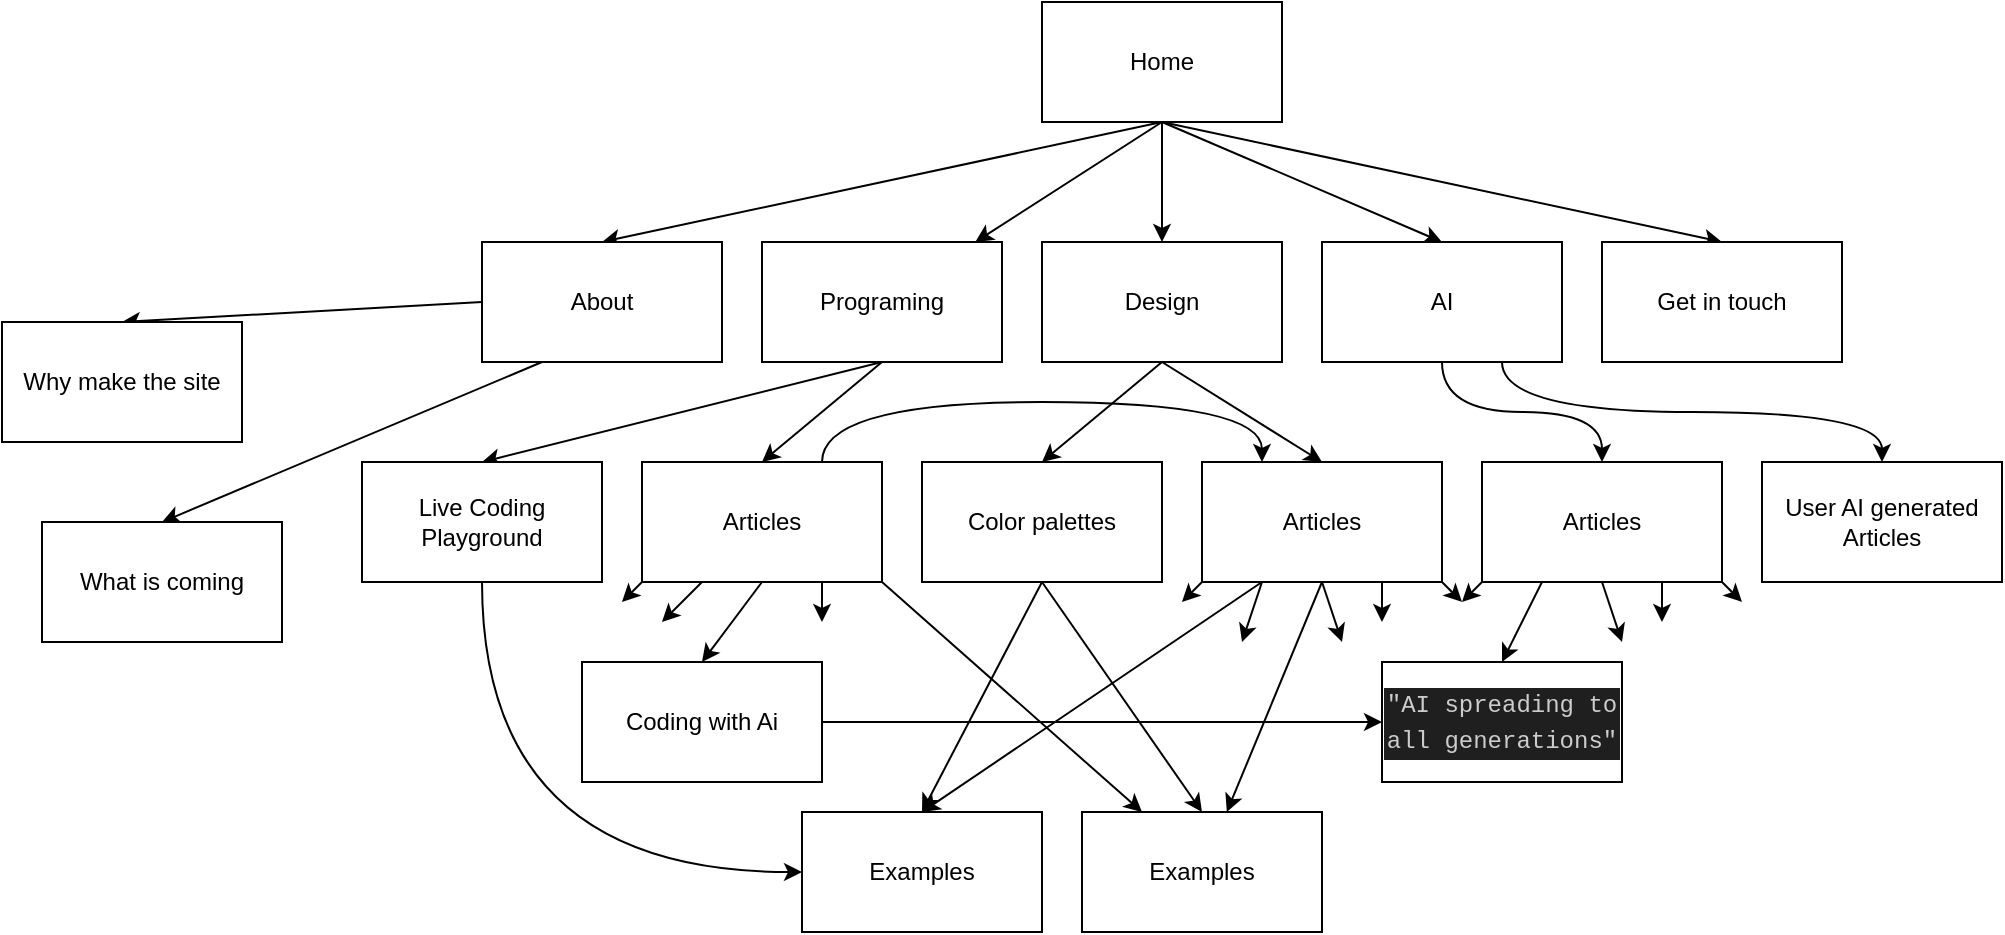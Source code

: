 <mxfile>
    <diagram id="jr0GY1kdWdllAI7pyRX1" name="Page-1">
        <mxGraphModel dx="1553" dy="579" grid="1" gridSize="10" guides="1" tooltips="1" connect="1" arrows="1" fold="1" page="1" pageScale="1" pageWidth="827" pageHeight="1169" math="0" shadow="0">
            <root>
                <mxCell id="0"/>
                <mxCell id="1" parent="0"/>
                <mxCell id="14" value="" style="edgeStyle=none;html=1;exitX=0.5;exitY=1;exitDx=0;exitDy=0;" edge="1" parent="1" source="2" target="6">
                    <mxGeometry relative="1" as="geometry"/>
                </mxCell>
                <mxCell id="17" style="edgeStyle=none;html=1;exitX=0.5;exitY=1;exitDx=0;exitDy=0;entryX=0.5;entryY=0;entryDx=0;entryDy=0;" edge="1" parent="1" source="2" target="16">
                    <mxGeometry relative="1" as="geometry"/>
                </mxCell>
                <mxCell id="21" style="edgeStyle=none;html=1;exitX=0.5;exitY=1;exitDx=0;exitDy=0;" edge="1" parent="1" source="2" target="20">
                    <mxGeometry relative="1" as="geometry"/>
                </mxCell>
                <mxCell id="23" style="edgeStyle=none;html=1;exitX=0.5;exitY=1;exitDx=0;exitDy=0;entryX=0.5;entryY=0;entryDx=0;entryDy=0;" edge="1" parent="1" source="2" target="22">
                    <mxGeometry relative="1" as="geometry"/>
                </mxCell>
                <mxCell id="24" style="edgeStyle=none;html=1;exitX=0.5;exitY=1;exitDx=0;exitDy=0;entryX=0.5;entryY=0;entryDx=0;entryDy=0;" edge="1" parent="1" source="2" target="25">
                    <mxGeometry relative="1" as="geometry">
                        <mxPoint x="650" y="280" as="targetPoint"/>
                    </mxGeometry>
                </mxCell>
                <mxCell id="2" value="Home" style="rounded=0;whiteSpace=wrap;html=1;" vertex="1" parent="1">
                    <mxGeometry x="300" y="150" width="120" height="60" as="geometry"/>
                </mxCell>
                <mxCell id="31" style="edgeStyle=none;html=1;exitX=0.5;exitY=1;exitDx=0;exitDy=0;entryX=0.5;entryY=0;entryDx=0;entryDy=0;" edge="1" parent="1" source="6" target="32">
                    <mxGeometry relative="1" as="geometry">
                        <mxPoint x="160" y="380" as="targetPoint"/>
                    </mxGeometry>
                </mxCell>
                <mxCell id="33" style="edgeStyle=none;html=1;exitX=0.5;exitY=1;exitDx=0;exitDy=0;entryX=0.5;entryY=0;entryDx=0;entryDy=0;" edge="1" parent="1" source="6" target="34">
                    <mxGeometry relative="1" as="geometry">
                        <mxPoint x="260" y="380" as="targetPoint"/>
                    </mxGeometry>
                </mxCell>
                <mxCell id="6" value="Programing" style="rounded=0;whiteSpace=wrap;html=1;" vertex="1" parent="1">
                    <mxGeometry x="160" y="270" width="120" height="60" as="geometry"/>
                </mxCell>
                <mxCell id="26" style="edgeStyle=none;html=1;exitX=0;exitY=0.5;exitDx=0;exitDy=0;entryX=0.5;entryY=0;entryDx=0;entryDy=0;" edge="1" parent="1" source="16" target="27">
                    <mxGeometry relative="1" as="geometry">
                        <mxPoint x="-80" y="370" as="targetPoint"/>
                    </mxGeometry>
                </mxCell>
                <mxCell id="28" style="edgeStyle=none;html=1;exitX=0.25;exitY=1;exitDx=0;exitDy=0;entryX=0.5;entryY=0;entryDx=0;entryDy=0;" edge="1" parent="1" source="16" target="29">
                    <mxGeometry relative="1" as="geometry">
                        <mxPoint x="-30" y="450" as="targetPoint"/>
                    </mxGeometry>
                </mxCell>
                <mxCell id="16" value="About" style="rounded=0;whiteSpace=wrap;html=1;" vertex="1" parent="1">
                    <mxGeometry x="20" y="270" width="120" height="60" as="geometry"/>
                </mxCell>
                <mxCell id="43" style="edgeStyle=none;html=1;exitX=0.5;exitY=1;exitDx=0;exitDy=0;entryX=0.5;entryY=0;entryDx=0;entryDy=0;" edge="1" parent="1" source="20" target="42">
                    <mxGeometry relative="1" as="geometry"/>
                </mxCell>
                <mxCell id="48" style="edgeStyle=none;html=1;exitX=0.5;exitY=1;exitDx=0;exitDy=0;entryX=0.5;entryY=0;entryDx=0;entryDy=0;" edge="1" parent="1" source="20" target="57">
                    <mxGeometry relative="1" as="geometry">
                        <mxPoint x="430" y="380" as="targetPoint"/>
                    </mxGeometry>
                </mxCell>
                <mxCell id="20" value="Design" style="rounded=0;whiteSpace=wrap;html=1;" vertex="1" parent="1">
                    <mxGeometry x="300" y="270" width="120" height="60" as="geometry"/>
                </mxCell>
                <mxCell id="62" style="edgeStyle=orthogonalEdgeStyle;curved=1;html=1;exitX=0.5;exitY=1;exitDx=0;exitDy=0;entryX=0.5;entryY=0;entryDx=0;entryDy=0;" edge="1" parent="1" source="22" target="68">
                    <mxGeometry relative="1" as="geometry">
                        <mxPoint x="570" y="380" as="targetPoint"/>
                    </mxGeometry>
                </mxCell>
                <mxCell id="71" style="edgeStyle=orthogonalEdgeStyle;curved=1;html=1;exitX=0.75;exitY=1;exitDx=0;exitDy=0;" edge="1" parent="1" source="22" target="72">
                    <mxGeometry relative="1" as="geometry">
                        <mxPoint x="710" y="380" as="targetPoint"/>
                    </mxGeometry>
                </mxCell>
                <mxCell id="22" value="AI" style="rounded=0;whiteSpace=wrap;html=1;" vertex="1" parent="1">
                    <mxGeometry x="440" y="270" width="120" height="60" as="geometry"/>
                </mxCell>
                <mxCell id="25" value="Get in touch" style="rounded=0;whiteSpace=wrap;html=1;" vertex="1" parent="1">
                    <mxGeometry x="580" y="270" width="120" height="60" as="geometry"/>
                </mxCell>
                <mxCell id="27" value="Why make the site" style="rounded=0;whiteSpace=wrap;html=1;" vertex="1" parent="1">
                    <mxGeometry x="-220" y="310" width="120" height="60" as="geometry"/>
                </mxCell>
                <mxCell id="29" value="What is coming" style="rounded=0;whiteSpace=wrap;html=1;" vertex="1" parent="1">
                    <mxGeometry x="-200" y="410" width="120" height="60" as="geometry"/>
                </mxCell>
                <mxCell id="73" style="edgeStyle=orthogonalEdgeStyle;curved=1;html=1;exitX=0.5;exitY=1;exitDx=0;exitDy=0;entryX=0;entryY=0.5;entryDx=0;entryDy=0;" edge="1" parent="1" source="32" target="45">
                    <mxGeometry relative="1" as="geometry"/>
                </mxCell>
                <mxCell id="32" value="Live Coding Playground" style="rounded=0;whiteSpace=wrap;html=1;" vertex="1" parent="1">
                    <mxGeometry x="-40" y="380" width="120" height="60" as="geometry"/>
                </mxCell>
                <mxCell id="35" style="edgeStyle=none;html=1;exitX=0.25;exitY=1;exitDx=0;exitDy=0;" edge="1" parent="1" source="34">
                    <mxGeometry relative="1" as="geometry">
                        <mxPoint x="110" y="460" as="targetPoint"/>
                    </mxGeometry>
                </mxCell>
                <mxCell id="36" style="edgeStyle=none;html=1;exitX=0.5;exitY=1;exitDx=0;exitDy=0;entryX=0.5;entryY=0;entryDx=0;entryDy=0;" edge="1" parent="1" source="34" target="38">
                    <mxGeometry relative="1" as="geometry">
                        <mxPoint x="140" y="470" as="targetPoint"/>
                    </mxGeometry>
                </mxCell>
                <mxCell id="37" style="edgeStyle=none;html=1;exitX=0.75;exitY=1;exitDx=0;exitDy=0;" edge="1" parent="1" source="34">
                    <mxGeometry relative="1" as="geometry">
                        <mxPoint x="190" y="460" as="targetPoint"/>
                    </mxGeometry>
                </mxCell>
                <mxCell id="39" style="edgeStyle=none;html=1;exitX=0;exitY=1;exitDx=0;exitDy=0;" edge="1" parent="1" source="34">
                    <mxGeometry relative="1" as="geometry">
                        <mxPoint x="90" y="450" as="targetPoint"/>
                    </mxGeometry>
                </mxCell>
                <mxCell id="40" style="edgeStyle=none;html=1;exitX=1;exitY=1;exitDx=0;exitDy=0;entryX=0.25;entryY=0;entryDx=0;entryDy=0;" edge="1" parent="1" source="34" target="46">
                    <mxGeometry relative="1" as="geometry">
                        <mxPoint x="230" y="450" as="targetPoint"/>
                    </mxGeometry>
                </mxCell>
                <mxCell id="61" style="edgeStyle=orthogonalEdgeStyle;html=1;exitX=0.75;exitY=0;exitDx=0;exitDy=0;entryX=0.25;entryY=0;entryDx=0;entryDy=0;curved=1;" edge="1" parent="1" source="34" target="57">
                    <mxGeometry relative="1" as="geometry">
                        <mxPoint x="300" y="350" as="targetPoint"/>
                        <Array as="points">
                            <mxPoint x="190" y="350"/>
                            <mxPoint x="410" y="350"/>
                        </Array>
                    </mxGeometry>
                </mxCell>
                <mxCell id="34" value="Articles" style="rounded=0;whiteSpace=wrap;html=1;" vertex="1" parent="1">
                    <mxGeometry x="100" y="380" width="120" height="60" as="geometry"/>
                </mxCell>
                <mxCell id="69" style="edgeStyle=orthogonalEdgeStyle;curved=1;html=1;exitX=1;exitY=0.5;exitDx=0;exitDy=0;entryX=0;entryY=0.5;entryDx=0;entryDy=0;" edge="1" parent="1" source="38" target="70">
                    <mxGeometry relative="1" as="geometry">
                        <mxPoint x="510" y="500" as="targetPoint"/>
                    </mxGeometry>
                </mxCell>
                <mxCell id="38" value="Coding with Ai" style="rounded=0;whiteSpace=wrap;html=1;" vertex="1" parent="1">
                    <mxGeometry x="70" y="480" width="120" height="60" as="geometry"/>
                </mxCell>
                <mxCell id="44" style="edgeStyle=none;html=1;exitX=0.5;exitY=1;exitDx=0;exitDy=0;entryX=0.5;entryY=0;entryDx=0;entryDy=0;" edge="1" parent="1" source="42" target="45">
                    <mxGeometry relative="1" as="geometry">
                        <mxPoint x="280" y="520" as="targetPoint"/>
                    </mxGeometry>
                </mxCell>
                <mxCell id="47" style="edgeStyle=none;html=1;exitX=0.5;exitY=1;exitDx=0;exitDy=0;entryX=0.5;entryY=0;entryDx=0;entryDy=0;" edge="1" parent="1" source="42" target="46">
                    <mxGeometry relative="1" as="geometry"/>
                </mxCell>
                <mxCell id="42" value="Color palettes" style="rounded=0;whiteSpace=wrap;html=1;" vertex="1" parent="1">
                    <mxGeometry x="240" y="380" width="120" height="60" as="geometry"/>
                </mxCell>
                <mxCell id="45" value="Examples" style="rounded=0;whiteSpace=wrap;html=1;" vertex="1" parent="1">
                    <mxGeometry x="180" y="555" width="120" height="60" as="geometry"/>
                </mxCell>
                <mxCell id="46" value="Examples" style="rounded=0;whiteSpace=wrap;html=1;" vertex="1" parent="1">
                    <mxGeometry x="320" y="555" width="120" height="60" as="geometry"/>
                </mxCell>
                <mxCell id="52" style="edgeStyle=none;html=1;exitX=0.25;exitY=1;exitDx=0;exitDy=0;entryX=0.5;entryY=0;entryDx=0;entryDy=0;" edge="1" parent="1" source="57" target="45">
                    <mxGeometry relative="1" as="geometry">
                        <mxPoint x="390" y="460" as="targetPoint"/>
                    </mxGeometry>
                </mxCell>
                <mxCell id="53" style="edgeStyle=none;html=1;exitX=0.5;exitY=1;exitDx=0;exitDy=0;" edge="1" parent="1" source="57" target="46">
                    <mxGeometry relative="1" as="geometry">
                        <mxPoint x="420" y="470" as="targetPoint"/>
                    </mxGeometry>
                </mxCell>
                <mxCell id="54" style="edgeStyle=none;html=1;exitX=0.75;exitY=1;exitDx=0;exitDy=0;" edge="1" parent="1" source="57">
                    <mxGeometry relative="1" as="geometry">
                        <mxPoint x="470" y="460" as="targetPoint"/>
                    </mxGeometry>
                </mxCell>
                <mxCell id="55" style="edgeStyle=none;html=1;exitX=0;exitY=1;exitDx=0;exitDy=0;" edge="1" parent="1" source="57">
                    <mxGeometry relative="1" as="geometry">
                        <mxPoint x="370" y="450" as="targetPoint"/>
                    </mxGeometry>
                </mxCell>
                <mxCell id="56" style="edgeStyle=none;html=1;exitX=1;exitY=1;exitDx=0;exitDy=0;" edge="1" parent="1" source="57">
                    <mxGeometry relative="1" as="geometry">
                        <mxPoint x="510" y="450" as="targetPoint"/>
                    </mxGeometry>
                </mxCell>
                <mxCell id="58" style="edgeStyle=none;html=1;exitX=0.25;exitY=1;exitDx=0;exitDy=0;" edge="1" parent="1" source="57">
                    <mxGeometry relative="1" as="geometry">
                        <mxPoint x="400" y="470" as="targetPoint"/>
                    </mxGeometry>
                </mxCell>
                <mxCell id="59" style="edgeStyle=none;html=1;exitX=0.5;exitY=1;exitDx=0;exitDy=0;" edge="1" parent="1" source="57">
                    <mxGeometry relative="1" as="geometry">
                        <mxPoint x="450" y="470" as="targetPoint"/>
                    </mxGeometry>
                </mxCell>
                <mxCell id="57" value="Articles" style="rounded=0;whiteSpace=wrap;html=1;" vertex="1" parent="1">
                    <mxGeometry x="380" y="380" width="120" height="60" as="geometry"/>
                </mxCell>
                <mxCell id="63" style="edgeStyle=none;html=1;exitX=0.75;exitY=1;exitDx=0;exitDy=0;" edge="1" parent="1" source="68">
                    <mxGeometry relative="1" as="geometry">
                        <mxPoint x="610" y="460" as="targetPoint"/>
                    </mxGeometry>
                </mxCell>
                <mxCell id="64" style="edgeStyle=none;html=1;exitX=0;exitY=1;exitDx=0;exitDy=0;" edge="1" parent="1" source="68">
                    <mxGeometry relative="1" as="geometry">
                        <mxPoint x="510" y="450" as="targetPoint"/>
                    </mxGeometry>
                </mxCell>
                <mxCell id="65" style="edgeStyle=none;html=1;exitX=1;exitY=1;exitDx=0;exitDy=0;" edge="1" parent="1" source="68">
                    <mxGeometry relative="1" as="geometry">
                        <mxPoint x="650" y="450" as="targetPoint"/>
                    </mxGeometry>
                </mxCell>
                <mxCell id="66" style="edgeStyle=none;html=1;exitX=0.25;exitY=1;exitDx=0;exitDy=0;entryX=0.5;entryY=0;entryDx=0;entryDy=0;" edge="1" parent="1" source="68" target="70">
                    <mxGeometry relative="1" as="geometry">
                        <mxPoint x="540" y="470" as="targetPoint"/>
                    </mxGeometry>
                </mxCell>
                <mxCell id="67" style="edgeStyle=none;html=1;exitX=0.5;exitY=1;exitDx=0;exitDy=0;" edge="1" parent="1" source="68">
                    <mxGeometry relative="1" as="geometry">
                        <mxPoint x="590" y="470" as="targetPoint"/>
                    </mxGeometry>
                </mxCell>
                <mxCell id="68" value="Articles" style="rounded=0;whiteSpace=wrap;html=1;" vertex="1" parent="1">
                    <mxGeometry x="520" y="380" width="120" height="60" as="geometry"/>
                </mxCell>
                <mxCell id="70" value="&lt;div style=&quot;color: rgb(204, 204, 204); background-color: rgb(31, 31, 31); font-family: Menlo, Monaco, &amp;quot;Courier New&amp;quot;, monospace; line-height: 18px;&quot;&gt;&quot;AI spreading to all generations&quot;&lt;/div&gt;" style="rounded=0;whiteSpace=wrap;html=1;" vertex="1" parent="1">
                    <mxGeometry x="470" y="480" width="120" height="60" as="geometry"/>
                </mxCell>
                <mxCell id="72" value="User AI generated Articles" style="rounded=0;whiteSpace=wrap;html=1;" vertex="1" parent="1">
                    <mxGeometry x="660" y="380" width="120" height="60" as="geometry"/>
                </mxCell>
            </root>
        </mxGraphModel>
    </diagram>
</mxfile>